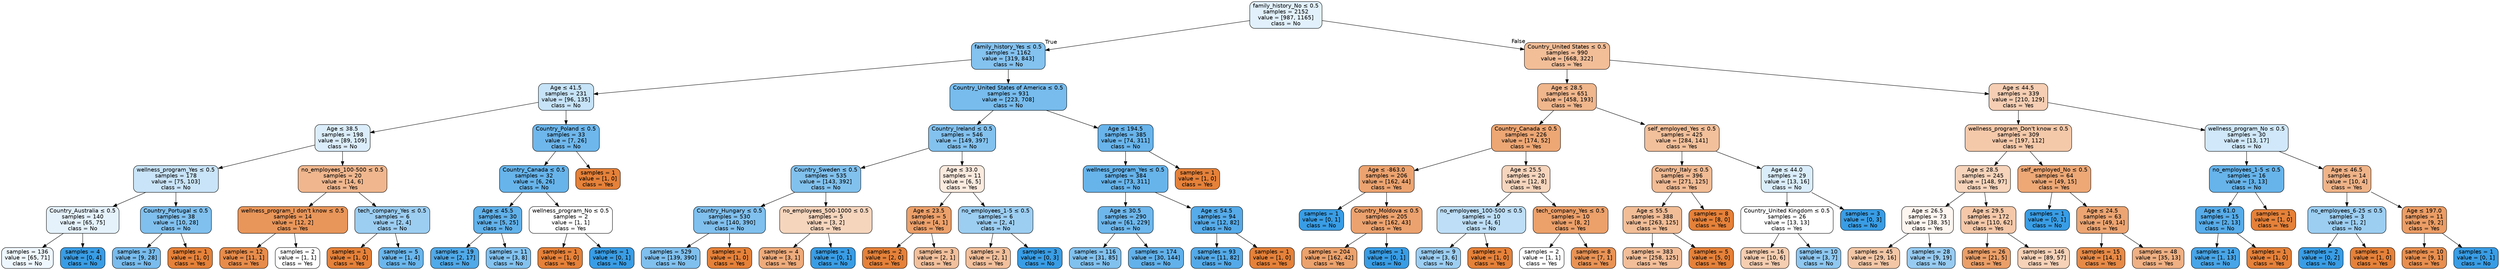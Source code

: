 digraph Tree {
node [shape=box, style="filled, rounded", color="black", fontname="helvetica"] ;
edge [fontname="helvetica"] ;
0 [label=<family_history_No &le; 0.5<br/>samples = 2152<br/>value = [987, 1165]<br/>class = No>, fillcolor="#e1f0fb"] ;
1 [label=<family_history_Yes &le; 0.5<br/>samples = 1162<br/>value = [319, 843]<br/>class = No>, fillcolor="#84c2ef"] ;
0 -> 1 [labeldistance=2.5, labelangle=45, headlabel="True"] ;
2 [label=<Age &le; 41.5<br/>samples = 231<br/>value = [96, 135]<br/>class = No>, fillcolor="#c6e3f7"] ;
1 -> 2 ;
3 [label=<Age &le; 38.5<br/>samples = 198<br/>value = [89, 109]<br/>class = No>, fillcolor="#dbedfa"] ;
2 -> 3 ;
4 [label=<wellness_program_Yes &le; 0.5<br/>samples = 178<br/>value = [75, 103]<br/>class = No>, fillcolor="#c9e4f8"] ;
3 -> 4 ;
5 [label=<Country_Australia &le; 0.5<br/>samples = 140<br/>value = [65, 75]<br/>class = No>, fillcolor="#e5f2fc"] ;
4 -> 5 ;
6 [label=<samples = 136<br/>value = [65, 71]<br/>class = No>, fillcolor="#eef7fd"] ;
5 -> 6 ;
7 [label=<samples = 4<br/>value = [0, 4]<br/>class = No>, fillcolor="#399de5"] ;
5 -> 7 ;
8 [label=<Country_Portugal &le; 0.5<br/>samples = 38<br/>value = [10, 28]<br/>class = No>, fillcolor="#80c0ee"] ;
4 -> 8 ;
9 [label=<samples = 37<br/>value = [9, 28]<br/>class = No>, fillcolor="#79bced"] ;
8 -> 9 ;
10 [label=<samples = 1<br/>value = [1, 0]<br/>class = Yes>, fillcolor="#e58139"] ;
8 -> 10 ;
11 [label=<no_employees_100-500 &le; 0.5<br/>samples = 20<br/>value = [14, 6]<br/>class = Yes>, fillcolor="#f0b78e"] ;
3 -> 11 ;
12 [label=<wellness_program_I don't know &le; 0.5<br/>samples = 14<br/>value = [12, 2]<br/>class = Yes>, fillcolor="#e9965a"] ;
11 -> 12 ;
13 [label=<samples = 12<br/>value = [11, 1]<br/>class = Yes>, fillcolor="#e78c4b"] ;
12 -> 13 ;
14 [label=<samples = 2<br/>value = [1, 1]<br/>class = Yes>, fillcolor="#ffffff"] ;
12 -> 14 ;
15 [label=<tech_company_Yes &le; 0.5<br/>samples = 6<br/>value = [2, 4]<br/>class = No>, fillcolor="#9ccef2"] ;
11 -> 15 ;
16 [label=<samples = 1<br/>value = [1, 0]<br/>class = Yes>, fillcolor="#e58139"] ;
15 -> 16 ;
17 [label=<samples = 5<br/>value = [1, 4]<br/>class = No>, fillcolor="#6ab6ec"] ;
15 -> 17 ;
18 [label=<Country_Poland &le; 0.5<br/>samples = 33<br/>value = [7, 26]<br/>class = No>, fillcolor="#6eb7ec"] ;
2 -> 18 ;
19 [label=<Country_Canada &le; 0.5<br/>samples = 32<br/>value = [6, 26]<br/>class = No>, fillcolor="#67b4eb"] ;
18 -> 19 ;
20 [label=<Age &le; 45.5<br/>samples = 30<br/>value = [5, 25]<br/>class = No>, fillcolor="#61b1ea"] ;
19 -> 20 ;
21 [label=<samples = 19<br/>value = [2, 17]<br/>class = No>, fillcolor="#50a9e8"] ;
20 -> 21 ;
22 [label=<samples = 11<br/>value = [3, 8]<br/>class = No>, fillcolor="#83c2ef"] ;
20 -> 22 ;
23 [label=<wellness_program_No &le; 0.5<br/>samples = 2<br/>value = [1, 1]<br/>class = Yes>, fillcolor="#ffffff"] ;
19 -> 23 ;
24 [label=<samples = 1<br/>value = [1, 0]<br/>class = Yes>, fillcolor="#e58139"] ;
23 -> 24 ;
25 [label=<samples = 1<br/>value = [0, 1]<br/>class = No>, fillcolor="#399de5"] ;
23 -> 25 ;
26 [label=<samples = 1<br/>value = [1, 0]<br/>class = Yes>, fillcolor="#e58139"] ;
18 -> 26 ;
27 [label=<Country_United States of America &le; 0.5<br/>samples = 931<br/>value = [223, 708]<br/>class = No>, fillcolor="#77bced"] ;
1 -> 27 ;
28 [label=<Country_Ireland &le; 0.5<br/>samples = 546<br/>value = [149, 397]<br/>class = No>, fillcolor="#83c2ef"] ;
27 -> 28 ;
29 [label=<Country_Sweden &le; 0.5<br/>samples = 535<br/>value = [143, 392]<br/>class = No>, fillcolor="#81c1ee"] ;
28 -> 29 ;
30 [label=<Country_Hungary &le; 0.5<br/>samples = 530<br/>value = [140, 390]<br/>class = No>, fillcolor="#80c0ee"] ;
29 -> 30 ;
31 [label=<samples = 529<br/>value = [139, 390]<br/>class = No>, fillcolor="#80c0ee"] ;
30 -> 31 ;
32 [label=<samples = 1<br/>value = [1, 0]<br/>class = Yes>, fillcolor="#e58139"] ;
30 -> 32 ;
33 [label=<no_employees_500-1000 &le; 0.5<br/>samples = 5<br/>value = [3, 2]<br/>class = Yes>, fillcolor="#f6d5bd"] ;
29 -> 33 ;
34 [label=<samples = 4<br/>value = [3, 1]<br/>class = Yes>, fillcolor="#eeab7b"] ;
33 -> 34 ;
35 [label=<samples = 1<br/>value = [0, 1]<br/>class = No>, fillcolor="#399de5"] ;
33 -> 35 ;
36 [label=<Age &le; 33.0<br/>samples = 11<br/>value = [6, 5]<br/>class = Yes>, fillcolor="#fbeade"] ;
28 -> 36 ;
37 [label=<Age &le; 23.5<br/>samples = 5<br/>value = [4, 1]<br/>class = Yes>, fillcolor="#eca06a"] ;
36 -> 37 ;
38 [label=<samples = 2<br/>value = [2, 0]<br/>class = Yes>, fillcolor="#e58139"] ;
37 -> 38 ;
39 [label=<samples = 3<br/>value = [2, 1]<br/>class = Yes>, fillcolor="#f2c09c"] ;
37 -> 39 ;
40 [label=<no_employees_1-5 &le; 0.5<br/>samples = 6<br/>value = [2, 4]<br/>class = No>, fillcolor="#9ccef2"] ;
36 -> 40 ;
41 [label=<samples = 3<br/>value = [2, 1]<br/>class = Yes>, fillcolor="#f2c09c"] ;
40 -> 41 ;
42 [label=<samples = 3<br/>value = [0, 3]<br/>class = No>, fillcolor="#399de5"] ;
40 -> 42 ;
43 [label=<Age &le; 194.5<br/>samples = 385<br/>value = [74, 311]<br/>class = No>, fillcolor="#68b4eb"] ;
27 -> 43 ;
44 [label=<wellness_program_Yes &le; 0.5<br/>samples = 384<br/>value = [73, 311]<br/>class = No>, fillcolor="#67b4eb"] ;
43 -> 44 ;
45 [label=<Age &le; 30.5<br/>samples = 290<br/>value = [61, 229]<br/>class = No>, fillcolor="#6eb7ec"] ;
44 -> 45 ;
46 [label=<samples = 116<br/>value = [31, 85]<br/>class = No>, fillcolor="#81c1ee"] ;
45 -> 46 ;
47 [label=<samples = 174<br/>value = [30, 144]<br/>class = No>, fillcolor="#62b1ea"] ;
45 -> 47 ;
48 [label=<Age &le; 54.5<br/>samples = 94<br/>value = [12, 82]<br/>class = No>, fillcolor="#56abe9"] ;
44 -> 48 ;
49 [label=<samples = 93<br/>value = [11, 82]<br/>class = No>, fillcolor="#54aae8"] ;
48 -> 49 ;
50 [label=<samples = 1<br/>value = [1, 0]<br/>class = Yes>, fillcolor="#e58139"] ;
48 -> 50 ;
51 [label=<samples = 1<br/>value = [1, 0]<br/>class = Yes>, fillcolor="#e58139"] ;
43 -> 51 ;
52 [label=<Country_United States &le; 0.5<br/>samples = 990<br/>value = [668, 322]<br/>class = Yes>, fillcolor="#f2be98"] ;
0 -> 52 [labeldistance=2.5, labelangle=-45, headlabel="False"] ;
53 [label=<Age &le; 28.5<br/>samples = 651<br/>value = [458, 193]<br/>class = Yes>, fillcolor="#f0b68c"] ;
52 -> 53 ;
54 [label=<Country_Canada &le; 0.5<br/>samples = 226<br/>value = [174, 52]<br/>class = Yes>, fillcolor="#eda774"] ;
53 -> 54 ;
55 [label=<Age &le; -863.0<br/>samples = 206<br/>value = [162, 44]<br/>class = Yes>, fillcolor="#eca36f"] ;
54 -> 55 ;
56 [label=<samples = 1<br/>value = [0, 1]<br/>class = No>, fillcolor="#399de5"] ;
55 -> 56 ;
57 [label=<Country_Moldova &le; 0.5<br/>samples = 205<br/>value = [162, 43]<br/>class = Yes>, fillcolor="#eca26e"] ;
55 -> 57 ;
58 [label=<samples = 204<br/>value = [162, 42]<br/>class = Yes>, fillcolor="#eca26c"] ;
57 -> 58 ;
59 [label=<samples = 1<br/>value = [0, 1]<br/>class = No>, fillcolor="#399de5"] ;
57 -> 59 ;
60 [label=<Age &le; 25.5<br/>samples = 20<br/>value = [12, 8]<br/>class = Yes>, fillcolor="#f6d5bd"] ;
54 -> 60 ;
61 [label=<no_employees_100-500 &le; 0.5<br/>samples = 10<br/>value = [4, 6]<br/>class = No>, fillcolor="#bddef6"] ;
60 -> 61 ;
62 [label=<samples = 9<br/>value = [3, 6]<br/>class = No>, fillcolor="#9ccef2"] ;
61 -> 62 ;
63 [label=<samples = 1<br/>value = [1, 0]<br/>class = Yes>, fillcolor="#e58139"] ;
61 -> 63 ;
64 [label=<tech_company_Yes &le; 0.5<br/>samples = 10<br/>value = [8, 2]<br/>class = Yes>, fillcolor="#eca06a"] ;
60 -> 64 ;
65 [label=<samples = 2<br/>value = [1, 1]<br/>class = Yes>, fillcolor="#ffffff"] ;
64 -> 65 ;
66 [label=<samples = 8<br/>value = [7, 1]<br/>class = Yes>, fillcolor="#e99355"] ;
64 -> 66 ;
67 [label=<self_employed_Yes &le; 0.5<br/>samples = 425<br/>value = [284, 141]<br/>class = Yes>, fillcolor="#f2c09b"] ;
53 -> 67 ;
68 [label=<Country_Italy &le; 0.5<br/>samples = 396<br/>value = [271, 125]<br/>class = Yes>, fillcolor="#f1bb94"] ;
67 -> 68 ;
69 [label=<Age &le; 55.5<br/>samples = 388<br/>value = [263, 125]<br/>class = Yes>, fillcolor="#f1bd97"] ;
68 -> 69 ;
70 [label=<samples = 383<br/>value = [258, 125]<br/>class = Yes>, fillcolor="#f2be99"] ;
69 -> 70 ;
71 [label=<samples = 5<br/>value = [5, 0]<br/>class = Yes>, fillcolor="#e58139"] ;
69 -> 71 ;
72 [label=<samples = 8<br/>value = [8, 0]<br/>class = Yes>, fillcolor="#e58139"] ;
68 -> 72 ;
73 [label=<Age &le; 44.0<br/>samples = 29<br/>value = [13, 16]<br/>class = No>, fillcolor="#daedfa"] ;
67 -> 73 ;
74 [label=<Country_United Kingdom &le; 0.5<br/>samples = 26<br/>value = [13, 13]<br/>class = Yes>, fillcolor="#ffffff"] ;
73 -> 74 ;
75 [label=<samples = 16<br/>value = [10, 6]<br/>class = Yes>, fillcolor="#f5cdb0"] ;
74 -> 75 ;
76 [label=<samples = 10<br/>value = [3, 7]<br/>class = No>, fillcolor="#8ec7f0"] ;
74 -> 76 ;
77 [label=<samples = 3<br/>value = [0, 3]<br/>class = No>, fillcolor="#399de5"] ;
73 -> 77 ;
78 [label=<Age &le; 44.5<br/>samples = 339<br/>value = [210, 129]<br/>class = Yes>, fillcolor="#f5ceb3"] ;
52 -> 78 ;
79 [label=<wellness_program_Don't know &le; 0.5<br/>samples = 309<br/>value = [197, 112]<br/>class = Yes>, fillcolor="#f4c9aa"] ;
78 -> 79 ;
80 [label=<Age &le; 28.5<br/>samples = 245<br/>value = [148, 97]<br/>class = Yes>, fillcolor="#f6d4bb"] ;
79 -> 80 ;
81 [label=<Age &le; 26.5<br/>samples = 73<br/>value = [38, 35]<br/>class = Yes>, fillcolor="#fdf5ef"] ;
80 -> 81 ;
82 [label=<samples = 45<br/>value = [29, 16]<br/>class = Yes>, fillcolor="#f3c7a6"] ;
81 -> 82 ;
83 [label=<samples = 28<br/>value = [9, 19]<br/>class = No>, fillcolor="#97cbf1"] ;
81 -> 83 ;
84 [label=<Age &le; 29.5<br/>samples = 172<br/>value = [110, 62]<br/>class = Yes>, fillcolor="#f4c8a9"] ;
80 -> 84 ;
85 [label=<samples = 26<br/>value = [21, 5]<br/>class = Yes>, fillcolor="#eb9f68"] ;
84 -> 85 ;
86 [label=<samples = 146<br/>value = [89, 57]<br/>class = Yes>, fillcolor="#f6d2b8"] ;
84 -> 86 ;
87 [label=<self_employed_No &le; 0.5<br/>samples = 64<br/>value = [49, 15]<br/>class = Yes>, fillcolor="#eda876"] ;
79 -> 87 ;
88 [label=<samples = 1<br/>value = [0, 1]<br/>class = No>, fillcolor="#399de5"] ;
87 -> 88 ;
89 [label=<Age &le; 24.5<br/>samples = 63<br/>value = [49, 14]<br/>class = Yes>, fillcolor="#eca572"] ;
87 -> 89 ;
90 [label=<samples = 15<br/>value = [14, 1]<br/>class = Yes>, fillcolor="#e78a47"] ;
89 -> 90 ;
91 [label=<samples = 48<br/>value = [35, 13]<br/>class = Yes>, fillcolor="#efb083"] ;
89 -> 91 ;
92 [label=<wellness_program_No &le; 0.5<br/>samples = 30<br/>value = [13, 17]<br/>class = No>, fillcolor="#d0e8f9"] ;
78 -> 92 ;
93 [label=<no_employees_1-5 &le; 0.5<br/>samples = 16<br/>value = [3, 13]<br/>class = No>, fillcolor="#67b4eb"] ;
92 -> 93 ;
94 [label=<Age &le; 61.0<br/>samples = 15<br/>value = [2, 13]<br/>class = No>, fillcolor="#57ace9"] ;
93 -> 94 ;
95 [label=<samples = 14<br/>value = [1, 13]<br/>class = No>, fillcolor="#48a5e7"] ;
94 -> 95 ;
96 [label=<samples = 1<br/>value = [1, 0]<br/>class = Yes>, fillcolor="#e58139"] ;
94 -> 96 ;
97 [label=<samples = 1<br/>value = [1, 0]<br/>class = Yes>, fillcolor="#e58139"] ;
93 -> 97 ;
98 [label=<Age &le; 46.5<br/>samples = 14<br/>value = [10, 4]<br/>class = Yes>, fillcolor="#efb388"] ;
92 -> 98 ;
99 [label=<no_employees_6-25 &le; 0.5<br/>samples = 3<br/>value = [1, 2]<br/>class = No>, fillcolor="#9ccef2"] ;
98 -> 99 ;
100 [label=<samples = 2<br/>value = [0, 2]<br/>class = No>, fillcolor="#399de5"] ;
99 -> 100 ;
101 [label=<samples = 1<br/>value = [1, 0]<br/>class = Yes>, fillcolor="#e58139"] ;
99 -> 101 ;
102 [label=<Age &le; 197.0<br/>samples = 11<br/>value = [9, 2]<br/>class = Yes>, fillcolor="#eb9d65"] ;
98 -> 102 ;
103 [label=<samples = 10<br/>value = [9, 1]<br/>class = Yes>, fillcolor="#e88f4f"] ;
102 -> 103 ;
104 [label=<samples = 1<br/>value = [0, 1]<br/>class = No>, fillcolor="#399de5"] ;
102 -> 104 ;
}
